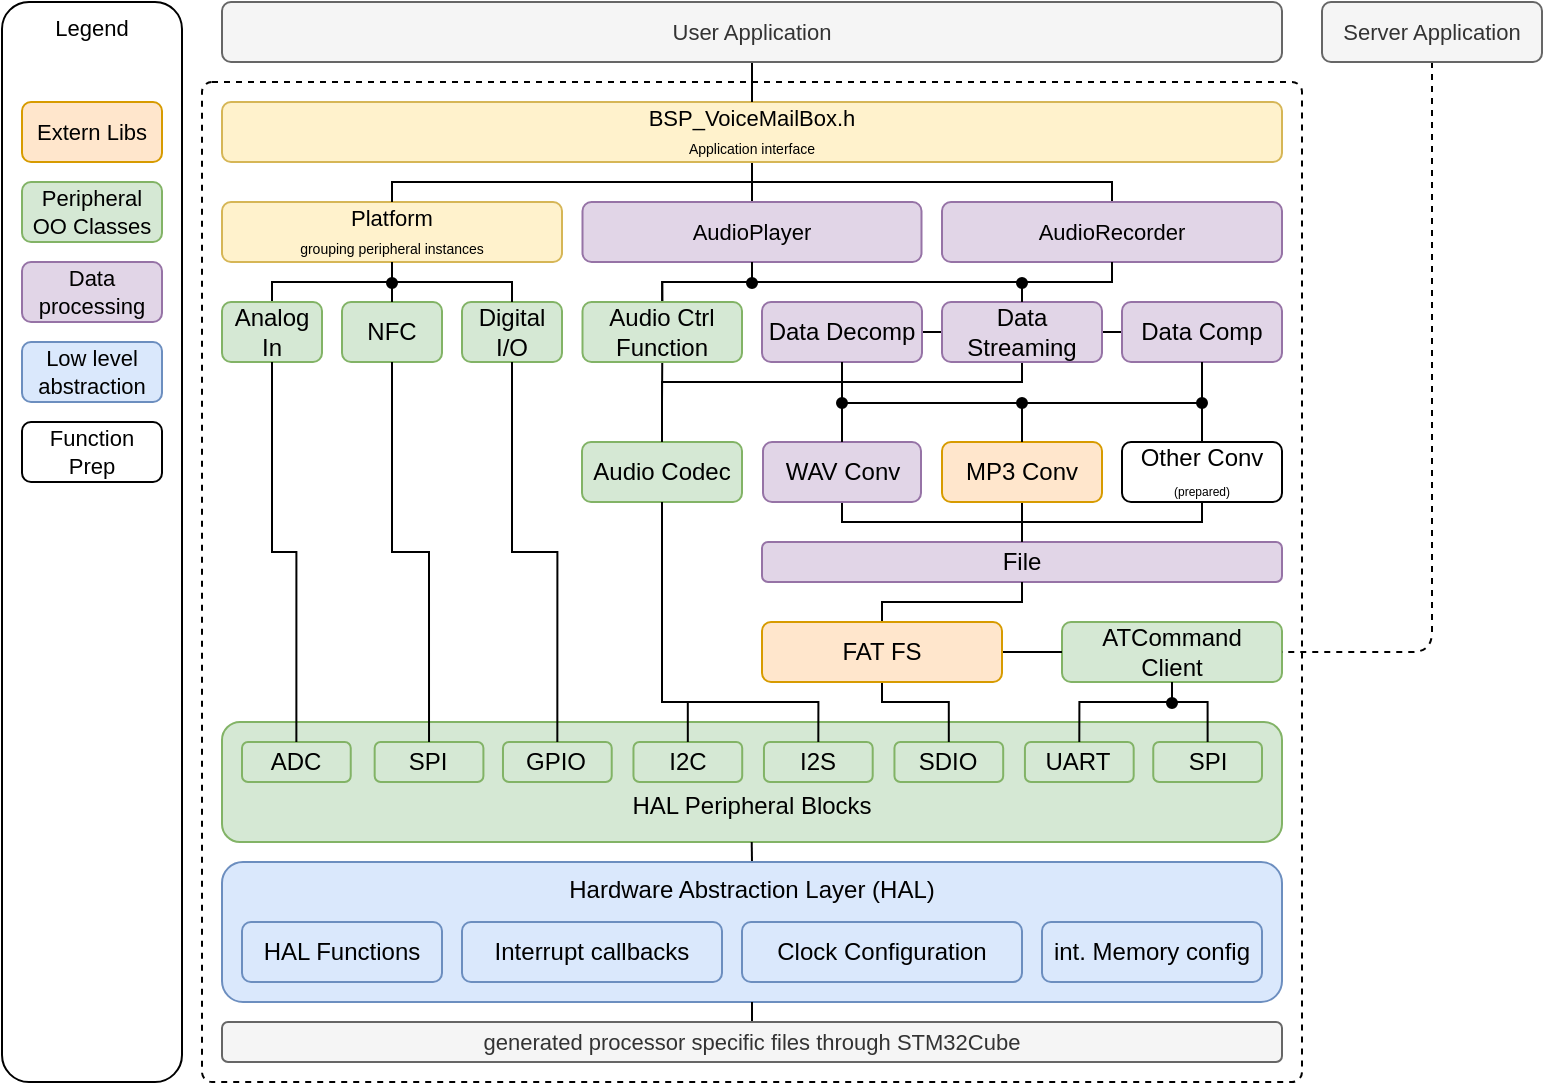 <mxfile version="27.0.5">
  <diagram name="Seite-1" id="WjEw90NLl4CJwM5A-Xkh">
    <mxGraphModel dx="782" dy="482" grid="1" gridSize="10" guides="1" tooltips="1" connect="1" arrows="1" fold="1" page="1" pageScale="1" pageWidth="827" pageHeight="1169" math="0" shadow="0">
      <root>
        <mxCell id="0" />
        <mxCell id="1" parent="0" />
        <mxCell id="KqbgtqUS3R-qkDuxuyXO-180" value="" style="rounded=1;whiteSpace=wrap;html=1;align=center;verticalAlign=middle;fontFamily=Helvetica;fontSize=11;labelBackgroundColor=none;arcSize=1;dashed=1;" vertex="1" parent="1">
          <mxGeometry x="110" y="50" width="550" height="500" as="geometry" />
        </mxCell>
        <mxCell id="KqbgtqUS3R-qkDuxuyXO-144" value="" style="group" vertex="1" connectable="0" parent="1">
          <mxGeometry x="120" y="370" width="530" height="60" as="geometry" />
        </mxCell>
        <mxCell id="KqbgtqUS3R-qkDuxuyXO-120" value="&#xa;&#xa;HAL Peripheral Blocks" style="group;rounded=1;fillColor=#d5e8d4;strokeColor=#82b366;" vertex="1" connectable="0" parent="KqbgtqUS3R-qkDuxuyXO-144">
          <mxGeometry width="530" height="60" as="geometry" />
        </mxCell>
        <mxCell id="KqbgtqUS3R-qkDuxuyXO-131" value="SPI" style="rounded=1;whiteSpace=wrap;html=1;fillColor=#d5e8d4;strokeColor=#82b366;" vertex="1" parent="KqbgtqUS3R-qkDuxuyXO-144">
          <mxGeometry x="76.333" y="10" width="54.371" height="20" as="geometry" />
        </mxCell>
        <mxCell id="KqbgtqUS3R-qkDuxuyXO-132" value="I2C" style="rounded=1;whiteSpace=wrap;html=1;fillColor=#d5e8d4;strokeColor=#82b366;" vertex="1" parent="KqbgtqUS3R-qkDuxuyXO-144">
          <mxGeometry x="205.736" y="10" width="54.371" height="20" as="geometry" />
        </mxCell>
        <mxCell id="KqbgtqUS3R-qkDuxuyXO-133" value="I2S" style="rounded=1;whiteSpace=wrap;html=1;fillColor=#d5e8d4;strokeColor=#82b366;" vertex="1" parent="KqbgtqUS3R-qkDuxuyXO-144">
          <mxGeometry x="270.981" y="10" width="54.371" height="20" as="geometry" />
        </mxCell>
        <mxCell id="KqbgtqUS3R-qkDuxuyXO-134" value="SDIO" style="rounded=1;whiteSpace=wrap;html=1;fillColor=#d5e8d4;strokeColor=#82b366;" vertex="1" parent="KqbgtqUS3R-qkDuxuyXO-144">
          <mxGeometry x="336.226" y="10" width="54.371" height="20" as="geometry" />
        </mxCell>
        <mxCell id="KqbgtqUS3R-qkDuxuyXO-135" value="UART" style="rounded=1;whiteSpace=wrap;html=1;fillColor=#d5e8d4;strokeColor=#82b366;" vertex="1" parent="KqbgtqUS3R-qkDuxuyXO-144">
          <mxGeometry x="401.471" y="10" width="54.371" height="20" as="geometry" />
        </mxCell>
        <mxCell id="KqbgtqUS3R-qkDuxuyXO-140" value="SPI" style="rounded=1;whiteSpace=wrap;html=1;fillColor=#d5e8d4;strokeColor=#82b366;" vertex="1" parent="KqbgtqUS3R-qkDuxuyXO-144">
          <mxGeometry x="465.629" y="10" width="54.371" height="20" as="geometry" />
        </mxCell>
        <mxCell id="KqbgtqUS3R-qkDuxuyXO-141" value="ADC" style="rounded=1;whiteSpace=wrap;html=1;fillColor=#d5e8d4;strokeColor=#82b366;" vertex="1" parent="KqbgtqUS3R-qkDuxuyXO-144">
          <mxGeometry x="10" y="10" width="54.371" height="20" as="geometry" />
        </mxCell>
        <mxCell id="KqbgtqUS3R-qkDuxuyXO-142" value="GPIO" style="rounded=1;whiteSpace=wrap;html=1;fillColor=#d5e8d4;strokeColor=#82b366;" vertex="1" parent="KqbgtqUS3R-qkDuxuyXO-144">
          <mxGeometry x="140.49" y="10" width="54.371" height="20" as="geometry" />
        </mxCell>
        <mxCell id="805-J8ZQqyjE01Ruiza4-4" value="" style="group;rounded=1;" parent="1" vertex="1" connectable="0">
          <mxGeometry x="120" y="430" width="550" height="80" as="geometry" />
        </mxCell>
        <mxCell id="KqbgtqUS3R-qkDuxuyXO-153" style="edgeStyle=orthogonalEdgeStyle;shape=connector;curved=0;rounded=1;orthogonalLoop=1;jettySize=auto;html=1;exitX=0.5;exitY=0;exitDx=0;exitDy=0;strokeColor=default;align=center;verticalAlign=middle;fontFamily=Helvetica;fontSize=11;fontColor=default;labelBackgroundColor=default;startFill=0;endArrow=none;flowAnimation=0;" edge="1" parent="805-J8ZQqyjE01Ruiza4-4" source="805-J8ZQqyjE01Ruiza4-1">
          <mxGeometry relative="1" as="geometry">
            <mxPoint x="264.857" as="targetPoint" />
          </mxGeometry>
        </mxCell>
        <mxCell id="805-J8ZQqyjE01Ruiza4-1" value="Hardware Abstraction Layer (HAL)" style="rounded=1;whiteSpace=wrap;html=1;fillColor=#dae8fc;strokeColor=#6c8ebf;verticalAlign=top;" parent="805-J8ZQqyjE01Ruiza4-4" vertex="1">
          <mxGeometry y="10" width="530" height="70" as="geometry" />
        </mxCell>
        <mxCell id="805-J8ZQqyjE01Ruiza4-2" value="HAL Functions" style="rounded=1;whiteSpace=wrap;html=1;fillColor=#dae8fc;strokeColor=#6c8ebf;" parent="805-J8ZQqyjE01Ruiza4-4" vertex="1">
          <mxGeometry x="10" y="40" width="100" height="30" as="geometry" />
        </mxCell>
        <mxCell id="805-J8ZQqyjE01Ruiza4-3" value="Interrupt callbacks" style="rounded=1;whiteSpace=wrap;html=1;fillColor=#dae8fc;strokeColor=#6c8ebf;" parent="805-J8ZQqyjE01Ruiza4-4" vertex="1">
          <mxGeometry x="120" y="40" width="130" height="30" as="geometry" />
        </mxCell>
        <mxCell id="KqbgtqUS3R-qkDuxuyXO-118" value="Clock Configuration" style="rounded=1;whiteSpace=wrap;html=1;fillColor=#dae8fc;strokeColor=#6c8ebf;" vertex="1" parent="805-J8ZQqyjE01Ruiza4-4">
          <mxGeometry x="260" y="40" width="140" height="30" as="geometry" />
        </mxCell>
        <mxCell id="KqbgtqUS3R-qkDuxuyXO-119" value="int. Memory config" style="rounded=1;whiteSpace=wrap;html=1;fillColor=#dae8fc;strokeColor=#6c8ebf;" vertex="1" parent="805-J8ZQqyjE01Ruiza4-4">
          <mxGeometry x="410" y="40" width="110" height="30" as="geometry" />
        </mxCell>
        <mxCell id="805-J8ZQqyjE01Ruiza4-11" value="File" style="rounded=1;whiteSpace=wrap;html=1;fillColor=#e1d5e7;strokeColor=#9673a6;" parent="1" vertex="1">
          <mxGeometry x="390" y="280" width="260" height="20" as="geometry" />
        </mxCell>
        <mxCell id="805-J8ZQqyjE01Ruiza4-45" value="&lt;div&gt;Platform&lt;/div&gt;&lt;div&gt;&lt;font style=&quot;font-size: 7px;&quot;&gt;grouping peripheral instances&lt;/font&gt;&lt;/div&gt;" style="rounded=1;whiteSpace=wrap;html=1;strokeColor=#d6b656;align=center;verticalAlign=middle;fontFamily=Helvetica;fontSize=11;labelBackgroundColor=none;fillColor=#fff2cc;" parent="1" vertex="1">
          <mxGeometry x="120" y="110" width="170" height="30" as="geometry" />
        </mxCell>
        <mxCell id="KqbgtqUS3R-qkDuxuyXO-66" style="edgeStyle=orthogonalEdgeStyle;shape=connector;curved=0;rounded=0;orthogonalLoop=1;jettySize=auto;html=1;exitX=0.5;exitY=1;exitDx=0;exitDy=0;entryX=0.5;entryY=0;entryDx=0;entryDy=0;strokeColor=default;align=center;verticalAlign=middle;fontFamily=Helvetica;fontSize=11;fontColor=default;labelBackgroundColor=default;startFill=0;endArrow=none;flowAnimation=0;" edge="1" parent="1" source="805-J8ZQqyjE01Ruiza4-50" target="805-J8ZQqyjE01Ruiza4-45">
          <mxGeometry relative="1" as="geometry">
            <Array as="points">
              <mxPoint x="385" y="100" />
              <mxPoint x="205" y="100" />
            </Array>
          </mxGeometry>
        </mxCell>
        <mxCell id="KqbgtqUS3R-qkDuxuyXO-67" style="edgeStyle=orthogonalEdgeStyle;shape=connector;curved=0;rounded=0;orthogonalLoop=1;jettySize=auto;html=1;exitX=0.5;exitY=1;exitDx=0;exitDy=0;entryX=0.5;entryY=0;entryDx=0;entryDy=0;strokeColor=default;align=center;verticalAlign=middle;fontFamily=Helvetica;fontSize=11;fontColor=default;labelBackgroundColor=default;startFill=0;endArrow=none;flowAnimation=0;" edge="1" parent="1" source="805-J8ZQqyjE01Ruiza4-50" target="805-J8ZQqyjE01Ruiza4-60">
          <mxGeometry relative="1" as="geometry" />
        </mxCell>
        <mxCell id="KqbgtqUS3R-qkDuxuyXO-69" style="edgeStyle=orthogonalEdgeStyle;shape=connector;curved=0;rounded=0;orthogonalLoop=1;jettySize=auto;html=1;exitX=0.5;exitY=1;exitDx=0;exitDy=0;entryX=0.5;entryY=0;entryDx=0;entryDy=0;strokeColor=default;align=center;verticalAlign=middle;fontFamily=Helvetica;fontSize=11;fontColor=default;labelBackgroundColor=default;startFill=0;endArrow=none;flowAnimation=0;" edge="1" parent="1" source="805-J8ZQqyjE01Ruiza4-50" target="805-J8ZQqyjE01Ruiza4-55">
          <mxGeometry relative="1" as="geometry">
            <Array as="points">
              <mxPoint x="385" y="100" />
              <mxPoint x="565" y="100" />
            </Array>
          </mxGeometry>
        </mxCell>
        <mxCell id="805-J8ZQqyjE01Ruiza4-50" value="&lt;div&gt;BSP_VoiceMailBox.h&lt;/div&gt;&lt;div&gt;&lt;font style=&quot;font-size: 7px;&quot;&gt;Application interface&lt;/font&gt;&lt;/div&gt;" style="rounded=1;whiteSpace=wrap;html=1;strokeColor=#d6b656;align=center;verticalAlign=middle;fontFamily=Helvetica;fontSize=11;labelBackgroundColor=none;fillColor=#fff2cc;" parent="1" vertex="1">
          <mxGeometry x="120" y="60" width="530" height="30" as="geometry" />
        </mxCell>
        <mxCell id="KqbgtqUS3R-qkDuxuyXO-7" style="edgeStyle=orthogonalEdgeStyle;shape=connector;curved=0;rounded=1;orthogonalLoop=1;jettySize=auto;html=1;exitX=0.5;exitY=0;exitDx=0;exitDy=0;entryX=0.5;entryY=1;entryDx=0;entryDy=0;strokeColor=default;align=center;verticalAlign=middle;fontFamily=Helvetica;fontSize=11;fontColor=default;labelBackgroundColor=default;startFill=0;endArrow=none;" edge="1" parent="1" source="805-J8ZQqyjE01Ruiza4-41" target="805-J8ZQqyjE01Ruiza4-1">
          <mxGeometry relative="1" as="geometry" />
        </mxCell>
        <mxCell id="805-J8ZQqyjE01Ruiza4-41" value="generated processor specific files through STM32Cube" style="rounded=1;whiteSpace=wrap;html=1;fontFamily=Helvetica;fontSize=11;labelBackgroundColor=none;fillColor=#f5f5f5;strokeColor=#666666;fontColor=#333333;" parent="1" vertex="1">
          <mxGeometry x="120" y="520" width="530" height="20" as="geometry" />
        </mxCell>
        <mxCell id="KqbgtqUS3R-qkDuxuyXO-65" style="edgeStyle=orthogonalEdgeStyle;shape=connector;curved=0;rounded=1;orthogonalLoop=1;jettySize=auto;html=1;exitX=0.5;exitY=1;exitDx=0;exitDy=0;entryX=0.5;entryY=0;entryDx=0;entryDy=0;strokeColor=default;align=center;verticalAlign=middle;fontFamily=Helvetica;fontSize=11;fontColor=default;labelBackgroundColor=default;startFill=0;endArrow=none;flowAnimation=0;" edge="1" parent="1" source="805-J8ZQqyjE01Ruiza4-52" target="805-J8ZQqyjE01Ruiza4-50">
          <mxGeometry relative="1" as="geometry" />
        </mxCell>
        <mxCell id="805-J8ZQqyjE01Ruiza4-52" value="User Application" style="rounded=1;whiteSpace=wrap;html=1;strokeColor=#666666;align=center;verticalAlign=middle;fontFamily=Helvetica;fontSize=11;labelBackgroundColor=none;fillColor=#f5f5f5;fontColor=#333333;" parent="1" vertex="1">
          <mxGeometry x="120" y="10" width="530" height="30" as="geometry" />
        </mxCell>
        <mxCell id="KqbgtqUS3R-qkDuxuyXO-107" style="edgeStyle=orthogonalEdgeStyle;shape=connector;curved=0;rounded=0;orthogonalLoop=1;jettySize=auto;html=1;exitX=0.5;exitY=0;exitDx=0;exitDy=0;strokeColor=default;align=center;verticalAlign=middle;fontFamily=Helvetica;fontSize=11;fontColor=default;labelBackgroundColor=default;startFill=0;endArrow=none;flowAnimation=0;" edge="1" parent="1" source="KqbgtqUS3R-qkDuxuyXO-1">
          <mxGeometry relative="1" as="geometry">
            <mxPoint x="205" y="140" as="targetPoint" />
          </mxGeometry>
        </mxCell>
        <mxCell id="KqbgtqUS3R-qkDuxuyXO-1" value="NFC" style="rounded=1;whiteSpace=wrap;html=1;fillColor=#d5e8d4;strokeColor=#82b366;" vertex="1" parent="1">
          <mxGeometry x="180" y="160" width="50" height="30" as="geometry" />
        </mxCell>
        <mxCell id="KqbgtqUS3R-qkDuxuyXO-96" style="edgeStyle=orthogonalEdgeStyle;shape=connector;curved=0;rounded=0;orthogonalLoop=1;jettySize=auto;html=1;exitX=0.5;exitY=0;exitDx=0;exitDy=0;entryX=0.5;entryY=1;entryDx=0;entryDy=0;strokeColor=default;align=center;verticalAlign=middle;fontFamily=Helvetica;fontSize=11;fontColor=default;labelBackgroundColor=default;startFill=0;endArrow=none;flowAnimation=0;" edge="1" parent="1" source="805-J8ZQqyjE01Ruiza4-12" target="KqbgtqUS3R-qkDuxuyXO-71">
          <mxGeometry relative="1" as="geometry" />
        </mxCell>
        <mxCell id="805-J8ZQqyjE01Ruiza4-12" value="Audio Codec" style="rounded=1;whiteSpace=wrap;html=1;fillColor=#d5e8d4;strokeColor=#82b366;" parent="1" vertex="1">
          <mxGeometry x="300" y="230" width="80" height="30" as="geometry" />
        </mxCell>
        <mxCell id="805-J8ZQqyjE01Ruiza4-14" value="&lt;div&gt;ATCommand&lt;/div&gt;&lt;div&gt;Client&lt;/div&gt;" style="rounded=1;whiteSpace=wrap;html=1;fillColor=#d5e8d4;strokeColor=#82b366;" parent="1" vertex="1">
          <mxGeometry x="540" y="320" width="110" height="30" as="geometry" />
        </mxCell>
        <mxCell id="KqbgtqUS3R-qkDuxuyXO-76" style="edgeStyle=orthogonalEdgeStyle;shape=connector;curved=0;rounded=0;orthogonalLoop=1;jettySize=auto;html=1;exitX=0.5;exitY=1;exitDx=0;exitDy=0;entryX=0.5;entryY=0;entryDx=0;entryDy=0;strokeColor=default;align=center;verticalAlign=middle;fontFamily=Helvetica;fontSize=11;fontColor=default;labelBackgroundColor=default;startFill=0;endArrow=none;flowAnimation=0;" edge="1" parent="1" source="805-J8ZQqyjE01Ruiza4-60" target="KqbgtqUS3R-qkDuxuyXO-71">
          <mxGeometry relative="1" as="geometry">
            <Array as="points">
              <mxPoint x="385" y="150" />
              <mxPoint x="340" y="150" />
            </Array>
          </mxGeometry>
        </mxCell>
        <mxCell id="KqbgtqUS3R-qkDuxuyXO-82" style="edgeStyle=orthogonalEdgeStyle;shape=connector;curved=0;rounded=0;orthogonalLoop=1;jettySize=auto;html=1;exitX=0.5;exitY=1;exitDx=0;exitDy=0;entryX=0.5;entryY=0;entryDx=0;entryDy=0;strokeColor=default;align=center;verticalAlign=middle;fontFamily=Helvetica;fontSize=11;fontColor=default;labelBackgroundColor=default;startFill=0;endArrow=none;flowAnimation=0;" edge="1" parent="1" source="KqbgtqUS3R-qkDuxuyXO-158" target="KqbgtqUS3R-qkDuxuyXO-72">
          <mxGeometry relative="1" as="geometry">
            <Array as="points">
              <mxPoint x="385" y="150" />
              <mxPoint x="520" y="150" />
            </Array>
          </mxGeometry>
        </mxCell>
        <mxCell id="805-J8ZQqyjE01Ruiza4-60" value="AudioPlayer" style="rounded=1;whiteSpace=wrap;html=1;strokeColor=#9673a6;align=center;verticalAlign=middle;fontFamily=Helvetica;fontSize=11;labelBackgroundColor=none;fillColor=#e1d5e7;" parent="1" vertex="1">
          <mxGeometry x="300.25" y="110" width="169.5" height="30" as="geometry" />
        </mxCell>
        <mxCell id="KqbgtqUS3R-qkDuxuyXO-80" style="edgeStyle=orthogonalEdgeStyle;shape=connector;curved=0;rounded=0;orthogonalLoop=1;jettySize=auto;html=1;exitX=0.5;exitY=1;exitDx=0;exitDy=0;entryX=0.5;entryY=0;entryDx=0;entryDy=0;strokeColor=default;align=center;verticalAlign=middle;fontFamily=Helvetica;fontSize=11;fontColor=default;labelBackgroundColor=default;startFill=0;endArrow=none;flowAnimation=0;" edge="1" parent="1" source="805-J8ZQqyjE01Ruiza4-55" target="KqbgtqUS3R-qkDuxuyXO-71">
          <mxGeometry relative="1" as="geometry">
            <Array as="points">
              <mxPoint x="565" y="150" />
              <mxPoint x="340" y="150" />
            </Array>
          </mxGeometry>
        </mxCell>
        <mxCell id="805-J8ZQqyjE01Ruiza4-55" value="AudioRecorder" style="rounded=1;whiteSpace=wrap;html=1;strokeColor=#9673a6;align=center;verticalAlign=middle;fontFamily=Helvetica;fontSize=11;labelBackgroundColor=none;fillColor=#e1d5e7;" parent="1" vertex="1">
          <mxGeometry x="480" y="110" width="170" height="30" as="geometry" />
        </mxCell>
        <mxCell id="KqbgtqUS3R-qkDuxuyXO-154" style="edgeStyle=orthogonalEdgeStyle;shape=connector;curved=0;rounded=0;orthogonalLoop=1;jettySize=auto;html=1;exitX=0.5;exitY=1;exitDx=0;exitDy=0;strokeColor=default;align=center;verticalAlign=middle;fontFamily=Helvetica;fontSize=11;fontColor=default;labelBackgroundColor=default;startFill=0;endArrow=none;flowAnimation=0;" edge="1" parent="1" source="805-J8ZQqyjE01Ruiza4-21">
          <mxGeometry relative="1" as="geometry">
            <mxPoint x="520" y="280" as="targetPoint" />
            <Array as="points">
              <mxPoint x="430" y="270" />
              <mxPoint x="520" y="270" />
            </Array>
          </mxGeometry>
        </mxCell>
        <mxCell id="805-J8ZQqyjE01Ruiza4-21" value="WAV Conv" style="rounded=1;whiteSpace=wrap;html=1;fillColor=#e1d5e7;strokeColor=#9673a6;" parent="1" vertex="1">
          <mxGeometry x="390.5" y="230" width="79" height="30" as="geometry" />
        </mxCell>
        <mxCell id="KqbgtqUS3R-qkDuxuyXO-71" value="Audio Ctrl Function" style="rounded=1;whiteSpace=wrap;html=1;fillColor=#d5e8d4;strokeColor=#82b366;" vertex="1" parent="1">
          <mxGeometry x="300.25" y="160" width="79.75" height="30" as="geometry" />
        </mxCell>
        <mxCell id="KqbgtqUS3R-qkDuxuyXO-81" style="edgeStyle=orthogonalEdgeStyle;shape=connector;curved=0;rounded=0;orthogonalLoop=1;jettySize=auto;html=1;exitX=0.5;exitY=0;exitDx=0;exitDy=0;entryX=0.5;entryY=1;entryDx=0;entryDy=0;strokeColor=default;align=center;verticalAlign=middle;fontFamily=Helvetica;fontSize=11;fontColor=default;labelBackgroundColor=default;startFill=0;endArrow=none;flowAnimation=0;" edge="1" parent="1" source="KqbgtqUS3R-qkDuxuyXO-160" target="805-J8ZQqyjE01Ruiza4-55">
          <mxGeometry relative="1" as="geometry">
            <Array as="points">
              <mxPoint x="520" y="150" />
              <mxPoint x="565" y="150" />
            </Array>
          </mxGeometry>
        </mxCell>
        <mxCell id="KqbgtqUS3R-qkDuxuyXO-83" style="edgeStyle=orthogonalEdgeStyle;shape=connector;curved=0;rounded=0;orthogonalLoop=1;jettySize=auto;html=1;exitX=0;exitY=0.5;exitDx=0;exitDy=0;entryX=1;entryY=0.5;entryDx=0;entryDy=0;strokeColor=default;align=center;verticalAlign=middle;fontFamily=Helvetica;fontSize=11;fontColor=default;labelBackgroundColor=default;startFill=0;endArrow=none;flowAnimation=0;" edge="1" parent="1" source="KqbgtqUS3R-qkDuxuyXO-72" target="KqbgtqUS3R-qkDuxuyXO-73">
          <mxGeometry relative="1" as="geometry" />
        </mxCell>
        <mxCell id="KqbgtqUS3R-qkDuxuyXO-84" style="edgeStyle=orthogonalEdgeStyle;shape=connector;curved=0;rounded=0;orthogonalLoop=1;jettySize=auto;html=1;exitX=1;exitY=0.5;exitDx=0;exitDy=0;entryX=0;entryY=0.5;entryDx=0;entryDy=0;strokeColor=default;align=center;verticalAlign=middle;fontFamily=Helvetica;fontSize=11;fontColor=default;labelBackgroundColor=default;startFill=0;endArrow=none;flowAnimation=0;" edge="1" parent="1" source="KqbgtqUS3R-qkDuxuyXO-72" target="KqbgtqUS3R-qkDuxuyXO-79">
          <mxGeometry relative="1" as="geometry" />
        </mxCell>
        <mxCell id="KqbgtqUS3R-qkDuxuyXO-97" style="edgeStyle=orthogonalEdgeStyle;shape=connector;curved=0;rounded=0;orthogonalLoop=1;jettySize=auto;html=1;exitX=0.5;exitY=1;exitDx=0;exitDy=0;entryX=0.5;entryY=0;entryDx=0;entryDy=0;strokeColor=default;align=center;verticalAlign=middle;fontFamily=Helvetica;fontSize=11;fontColor=default;labelBackgroundColor=default;startFill=0;endArrow=none;flowAnimation=0;" edge="1" parent="1" source="KqbgtqUS3R-qkDuxuyXO-72" target="805-J8ZQqyjE01Ruiza4-12">
          <mxGeometry relative="1" as="geometry">
            <Array as="points">
              <mxPoint x="520" y="200" />
              <mxPoint x="340" y="200" />
            </Array>
          </mxGeometry>
        </mxCell>
        <mxCell id="KqbgtqUS3R-qkDuxuyXO-72" value="Data Streaming" style="rounded=1;whiteSpace=wrap;html=1;fillColor=#e1d5e7;strokeColor=#9673a6;" vertex="1" parent="1">
          <mxGeometry x="480" y="160" width="80" height="30" as="geometry" />
        </mxCell>
        <mxCell id="KqbgtqUS3R-qkDuxuyXO-73" value="Data Decomp" style="rounded=1;whiteSpace=wrap;html=1;fillColor=#e1d5e7;strokeColor=#9673a6;" vertex="1" parent="1">
          <mxGeometry x="390" y="160" width="80" height="30" as="geometry" />
        </mxCell>
        <mxCell id="KqbgtqUS3R-qkDuxuyXO-79" value="Data Comp" style="rounded=1;whiteSpace=wrap;html=1;fillColor=#e1d5e7;strokeColor=#9673a6;" vertex="1" parent="1">
          <mxGeometry x="570" y="160" width="80" height="30" as="geometry" />
        </mxCell>
        <mxCell id="KqbgtqUS3R-qkDuxuyXO-110" style="edgeStyle=orthogonalEdgeStyle;shape=connector;curved=0;rounded=0;orthogonalLoop=1;jettySize=auto;html=1;exitX=0.5;exitY=1;exitDx=0;exitDy=0;strokeColor=default;align=center;verticalAlign=middle;fontFamily=Helvetica;fontSize=11;fontColor=default;labelBackgroundColor=default;startFill=0;endArrow=none;flowAnimation=0;" edge="1" parent="1" source="KqbgtqUS3R-qkDuxuyXO-86">
          <mxGeometry relative="1" as="geometry">
            <mxPoint x="520" y="280" as="targetPoint" />
          </mxGeometry>
        </mxCell>
        <mxCell id="KqbgtqUS3R-qkDuxuyXO-86" value="MP3 Conv" style="rounded=1;whiteSpace=wrap;html=1;fillColor=#ffe6cc;strokeColor=#d79b00;" vertex="1" parent="1">
          <mxGeometry x="480" y="230" width="80" height="30" as="geometry" />
        </mxCell>
        <mxCell id="KqbgtqUS3R-qkDuxuyXO-108" style="edgeStyle=orthogonalEdgeStyle;shape=connector;curved=0;rounded=0;orthogonalLoop=1;jettySize=auto;html=1;exitX=0.5;exitY=1;exitDx=0;exitDy=0;entryX=0.5;entryY=0;entryDx=0;entryDy=0;strokeColor=default;align=center;verticalAlign=middle;fontFamily=Helvetica;fontSize=11;fontColor=default;labelBackgroundColor=default;startFill=0;endArrow=none;flowAnimation=0;" edge="1" parent="1" source="KqbgtqUS3R-qkDuxuyXO-87" target="805-J8ZQqyjE01Ruiza4-11">
          <mxGeometry relative="1" as="geometry">
            <Array as="points">
              <mxPoint x="610" y="270" />
              <mxPoint x="520" y="270" />
            </Array>
          </mxGeometry>
        </mxCell>
        <mxCell id="KqbgtqUS3R-qkDuxuyXO-87" value="Other Conv&lt;br&gt;&lt;font style=&quot;font-size: 6px;&quot;&gt;(prepared)&lt;/font&gt;" style="rounded=1;whiteSpace=wrap;html=1;" vertex="1" parent="1">
          <mxGeometry x="570" y="230" width="80" height="30" as="geometry" />
        </mxCell>
        <mxCell id="KqbgtqUS3R-qkDuxuyXO-105" style="edgeStyle=orthogonalEdgeStyle;shape=connector;curved=0;rounded=0;orthogonalLoop=1;jettySize=auto;html=1;exitX=0.5;exitY=0;exitDx=0;exitDy=0;entryX=0.5;entryY=1;entryDx=0;entryDy=0;strokeColor=default;align=center;verticalAlign=middle;fontFamily=Helvetica;fontSize=11;fontColor=default;labelBackgroundColor=default;startFill=0;endArrow=none;flowAnimation=0;" edge="1" parent="1" source="KqbgtqUS3R-qkDuxuyXO-103" target="805-J8ZQqyjE01Ruiza4-45">
          <mxGeometry relative="1" as="geometry">
            <Array as="points">
              <mxPoint x="145" y="150" />
              <mxPoint x="205" y="150" />
            </Array>
          </mxGeometry>
        </mxCell>
        <mxCell id="KqbgtqUS3R-qkDuxuyXO-103" value="Analog In" style="rounded=1;whiteSpace=wrap;html=1;fillColor=#d5e8d4;strokeColor=#82b366;" vertex="1" parent="1">
          <mxGeometry x="120" y="160" width="50" height="30" as="geometry" />
        </mxCell>
        <mxCell id="KqbgtqUS3R-qkDuxuyXO-106" style="edgeStyle=orthogonalEdgeStyle;shape=connector;curved=0;rounded=0;orthogonalLoop=1;jettySize=auto;html=1;exitX=0.5;exitY=0;exitDx=0;exitDy=0;entryX=0.5;entryY=1;entryDx=0;entryDy=0;strokeColor=default;align=center;verticalAlign=middle;fontFamily=Helvetica;fontSize=11;fontColor=default;labelBackgroundColor=default;startFill=0;endArrow=none;flowAnimation=0;" edge="1" parent="1" source="KqbgtqUS3R-qkDuxuyXO-155" target="805-J8ZQqyjE01Ruiza4-45">
          <mxGeometry relative="1" as="geometry">
            <Array as="points" />
          </mxGeometry>
        </mxCell>
        <mxCell id="KqbgtqUS3R-qkDuxuyXO-104" value="Digital I/&lt;span style=&quot;background-color: transparent; color: light-dark(rgb(0, 0, 0), rgb(255, 255, 255));&quot;&gt;O&lt;/span&gt;" style="rounded=1;whiteSpace=wrap;html=1;fillColor=#d5e8d4;strokeColor=#82b366;" vertex="1" parent="1">
          <mxGeometry x="240" y="160" width="50" height="30" as="geometry" />
        </mxCell>
        <mxCell id="KqbgtqUS3R-qkDuxuyXO-113" style="edgeStyle=orthogonalEdgeStyle;shape=connector;curved=0;rounded=0;orthogonalLoop=1;jettySize=auto;html=1;exitX=0.5;exitY=0;exitDx=0;exitDy=0;entryX=0.5;entryY=1;entryDx=0;entryDy=0;strokeColor=default;align=center;verticalAlign=middle;fontFamily=Helvetica;fontSize=11;fontColor=default;labelBackgroundColor=default;startFill=0;endArrow=none;flowAnimation=0;" edge="1" parent="1" source="KqbgtqUS3R-qkDuxuyXO-112" target="805-J8ZQqyjE01Ruiza4-11">
          <mxGeometry relative="1" as="geometry">
            <Array as="points">
              <mxPoint x="450" y="310" />
              <mxPoint x="520" y="310" />
            </Array>
          </mxGeometry>
        </mxCell>
        <mxCell id="KqbgtqUS3R-qkDuxuyXO-116" style="edgeStyle=orthogonalEdgeStyle;shape=connector;curved=0;rounded=0;orthogonalLoop=1;jettySize=auto;html=1;exitX=1;exitY=0.5;exitDx=0;exitDy=0;entryX=0;entryY=0.5;entryDx=0;entryDy=0;strokeColor=default;align=center;verticalAlign=middle;fontFamily=Helvetica;fontSize=11;fontColor=default;labelBackgroundColor=default;startFill=0;endArrow=none;flowAnimation=0;" edge="1" parent="1" source="KqbgtqUS3R-qkDuxuyXO-112" target="805-J8ZQqyjE01Ruiza4-14">
          <mxGeometry relative="1" as="geometry" />
        </mxCell>
        <mxCell id="KqbgtqUS3R-qkDuxuyXO-150" style="edgeStyle=orthogonalEdgeStyle;shape=connector;curved=0;rounded=0;orthogonalLoop=1;jettySize=auto;html=1;exitX=0.5;exitY=1;exitDx=0;exitDy=0;entryX=0.5;entryY=0;entryDx=0;entryDy=0;strokeColor=default;align=center;verticalAlign=middle;fontFamily=Helvetica;fontSize=11;fontColor=default;labelBackgroundColor=default;startFill=0;endArrow=none;flowAnimation=0;" edge="1" parent="1" source="KqbgtqUS3R-qkDuxuyXO-112" target="KqbgtqUS3R-qkDuxuyXO-134">
          <mxGeometry relative="1" as="geometry">
            <Array as="points">
              <mxPoint x="450" y="360" />
              <mxPoint x="483" y="360" />
            </Array>
          </mxGeometry>
        </mxCell>
        <mxCell id="KqbgtqUS3R-qkDuxuyXO-112" value="FAT FS" style="rounded=1;whiteSpace=wrap;html=1;fillColor=#ffe6cc;strokeColor=#d79b00;" vertex="1" parent="1">
          <mxGeometry x="390" y="320" width="120" height="30" as="geometry" />
        </mxCell>
        <mxCell id="KqbgtqUS3R-qkDuxuyXO-115" style="edgeStyle=orthogonalEdgeStyle;shape=connector;curved=0;rounded=1;orthogonalLoop=1;jettySize=auto;html=1;exitX=0.5;exitY=1;exitDx=0;exitDy=0;entryX=1;entryY=0.5;entryDx=0;entryDy=0;strokeColor=default;align=center;verticalAlign=middle;fontFamily=Helvetica;fontSize=11;fontColor=default;labelBackgroundColor=default;startFill=0;endArrow=none;flowAnimation=0;dashed=1;" edge="1" parent="1" source="KqbgtqUS3R-qkDuxuyXO-114" target="805-J8ZQqyjE01Ruiza4-14">
          <mxGeometry relative="1" as="geometry" />
        </mxCell>
        <mxCell id="KqbgtqUS3R-qkDuxuyXO-114" value="Server Application" style="rounded=1;whiteSpace=wrap;html=1;strokeColor=#666666;align=center;verticalAlign=middle;fontFamily=Helvetica;fontSize=11;labelBackgroundColor=none;fillColor=#f5f5f5;fontColor=#333333;" vertex="1" parent="1">
          <mxGeometry x="670" y="10" width="110" height="30" as="geometry" />
        </mxCell>
        <mxCell id="KqbgtqUS3R-qkDuxuyXO-145" style="edgeStyle=orthogonalEdgeStyle;shape=connector;curved=0;rounded=0;orthogonalLoop=1;jettySize=auto;html=1;exitX=0.5;exitY=0;exitDx=0;exitDy=0;entryX=0.5;entryY=1;entryDx=0;entryDy=0;strokeColor=default;align=center;verticalAlign=middle;fontFamily=Helvetica;fontSize=11;fontColor=default;labelBackgroundColor=default;startFill=0;endArrow=none;flowAnimation=0;" edge="1" parent="1" source="KqbgtqUS3R-qkDuxuyXO-141" target="KqbgtqUS3R-qkDuxuyXO-103">
          <mxGeometry relative="1" as="geometry" />
        </mxCell>
        <mxCell id="KqbgtqUS3R-qkDuxuyXO-146" style="edgeStyle=orthogonalEdgeStyle;shape=connector;curved=0;rounded=0;orthogonalLoop=1;jettySize=auto;html=1;exitX=0.5;exitY=0;exitDx=0;exitDy=0;entryX=0.5;entryY=1;entryDx=0;entryDy=0;strokeColor=default;align=center;verticalAlign=middle;fontFamily=Helvetica;fontSize=11;fontColor=default;labelBackgroundColor=default;startFill=0;endArrow=none;flowAnimation=0;" edge="1" parent="1" source="KqbgtqUS3R-qkDuxuyXO-131" target="KqbgtqUS3R-qkDuxuyXO-1">
          <mxGeometry relative="1" as="geometry" />
        </mxCell>
        <mxCell id="KqbgtqUS3R-qkDuxuyXO-147" style="edgeStyle=orthogonalEdgeStyle;shape=connector;curved=0;rounded=0;orthogonalLoop=1;jettySize=auto;html=1;exitX=0.5;exitY=0;exitDx=0;exitDy=0;entryX=0.5;entryY=1;entryDx=0;entryDy=0;strokeColor=default;align=center;verticalAlign=middle;fontFamily=Helvetica;fontSize=11;fontColor=default;labelBackgroundColor=default;startFill=0;endArrow=none;flowAnimation=0;" edge="1" parent="1" source="KqbgtqUS3R-qkDuxuyXO-142" target="KqbgtqUS3R-qkDuxuyXO-104">
          <mxGeometry relative="1" as="geometry" />
        </mxCell>
        <mxCell id="KqbgtqUS3R-qkDuxuyXO-148" style="edgeStyle=orthogonalEdgeStyle;shape=connector;curved=0;rounded=0;orthogonalLoop=1;jettySize=auto;html=1;exitX=0.5;exitY=0;exitDx=0;exitDy=0;entryX=0.5;entryY=1;entryDx=0;entryDy=0;strokeColor=default;align=center;verticalAlign=middle;fontFamily=Helvetica;fontSize=11;fontColor=default;labelBackgroundColor=default;startFill=0;endArrow=none;flowAnimation=0;" edge="1" parent="1" source="KqbgtqUS3R-qkDuxuyXO-132" target="805-J8ZQqyjE01Ruiza4-12">
          <mxGeometry relative="1" as="geometry">
            <Array as="points">
              <mxPoint x="353" y="360" />
              <mxPoint x="340" y="360" />
            </Array>
          </mxGeometry>
        </mxCell>
        <mxCell id="KqbgtqUS3R-qkDuxuyXO-149" style="edgeStyle=orthogonalEdgeStyle;shape=connector;curved=0;rounded=0;orthogonalLoop=1;jettySize=auto;html=1;exitX=0.5;exitY=0;exitDx=0;exitDy=0;entryX=0.5;entryY=1;entryDx=0;entryDy=0;strokeColor=default;align=center;verticalAlign=middle;fontFamily=Helvetica;fontSize=11;fontColor=default;labelBackgroundColor=default;startFill=0;endArrow=none;flowAnimation=0;" edge="1" parent="1" source="KqbgtqUS3R-qkDuxuyXO-133" target="805-J8ZQqyjE01Ruiza4-12">
          <mxGeometry relative="1" as="geometry">
            <Array as="points">
              <mxPoint x="418" y="360" />
              <mxPoint x="340" y="360" />
            </Array>
          </mxGeometry>
        </mxCell>
        <mxCell id="KqbgtqUS3R-qkDuxuyXO-151" style="edgeStyle=orthogonalEdgeStyle;shape=connector;curved=0;rounded=0;orthogonalLoop=1;jettySize=auto;html=1;exitX=0.5;exitY=0;exitDx=0;exitDy=0;entryX=0.5;entryY=1;entryDx=0;entryDy=0;strokeColor=default;align=center;verticalAlign=middle;fontFamily=Helvetica;fontSize=11;fontColor=default;labelBackgroundColor=default;startFill=0;endArrow=none;flowAnimation=0;" edge="1" parent="1" source="KqbgtqUS3R-qkDuxuyXO-135" target="805-J8ZQqyjE01Ruiza4-14">
          <mxGeometry relative="1" as="geometry" />
        </mxCell>
        <mxCell id="KqbgtqUS3R-qkDuxuyXO-156" value="" style="edgeStyle=orthogonalEdgeStyle;shape=connector;curved=0;rounded=0;orthogonalLoop=1;jettySize=auto;html=1;exitX=0.5;exitY=0;exitDx=0;exitDy=0;strokeColor=default;align=center;verticalAlign=middle;fontFamily=Helvetica;fontSize=11;fontColor=default;labelBackgroundColor=default;startFill=0;endArrow=none;flowAnimation=0;" edge="1" parent="1" source="KqbgtqUS3R-qkDuxuyXO-104">
          <mxGeometry relative="1" as="geometry">
            <mxPoint x="265" y="160" as="sourcePoint" />
            <mxPoint x="205" y="160" as="targetPoint" />
            <Array as="points">
              <mxPoint x="265" y="150" />
              <mxPoint x="205" y="150" />
            </Array>
          </mxGeometry>
        </mxCell>
        <mxCell id="KqbgtqUS3R-qkDuxuyXO-155" value="" style="ellipse;whiteSpace=wrap;html=1;aspect=fixed;fontFamily=Helvetica;fontSize=11;fontColor=default;labelBackgroundColor=default;fillColor=#000000;rounded=1;" vertex="1" parent="1">
          <mxGeometry x="202.5" y="148" width="5" height="5" as="geometry" />
        </mxCell>
        <mxCell id="KqbgtqUS3R-qkDuxuyXO-159" value="" style="edgeStyle=orthogonalEdgeStyle;shape=connector;curved=0;rounded=0;orthogonalLoop=1;jettySize=auto;html=1;exitX=0.5;exitY=1;exitDx=0;exitDy=0;entryX=0.5;entryY=0;entryDx=0;entryDy=0;strokeColor=default;align=center;verticalAlign=middle;fontFamily=Helvetica;fontSize=11;fontColor=default;labelBackgroundColor=default;startFill=0;endArrow=none;flowAnimation=0;" edge="1" parent="1" source="805-J8ZQqyjE01Ruiza4-60" target="KqbgtqUS3R-qkDuxuyXO-158">
          <mxGeometry relative="1" as="geometry">
            <mxPoint x="385" y="140" as="sourcePoint" />
            <mxPoint x="520" y="160" as="targetPoint" />
            <Array as="points" />
          </mxGeometry>
        </mxCell>
        <mxCell id="KqbgtqUS3R-qkDuxuyXO-158" value="" style="ellipse;whiteSpace=wrap;html=1;aspect=fixed;fontFamily=Helvetica;fontSize=11;fontColor=default;labelBackgroundColor=default;fillColor=#000000;rounded=1;" vertex="1" parent="1">
          <mxGeometry x="382.5" y="148" width="5" height="5" as="geometry" />
        </mxCell>
        <mxCell id="KqbgtqUS3R-qkDuxuyXO-161" value="" style="edgeStyle=orthogonalEdgeStyle;shape=connector;curved=0;rounded=0;orthogonalLoop=1;jettySize=auto;html=1;exitX=0.5;exitY=0;exitDx=0;exitDy=0;entryX=0.5;entryY=1;entryDx=0;entryDy=0;strokeColor=default;align=center;verticalAlign=middle;fontFamily=Helvetica;fontSize=11;fontColor=default;labelBackgroundColor=default;startFill=0;endArrow=none;flowAnimation=0;" edge="1" parent="1" source="KqbgtqUS3R-qkDuxuyXO-72" target="KqbgtqUS3R-qkDuxuyXO-160">
          <mxGeometry relative="1" as="geometry">
            <mxPoint x="520" y="160" as="sourcePoint" />
            <mxPoint x="565" y="140" as="targetPoint" />
            <Array as="points" />
          </mxGeometry>
        </mxCell>
        <mxCell id="KqbgtqUS3R-qkDuxuyXO-160" value="" style="ellipse;whiteSpace=wrap;html=1;aspect=fixed;fontFamily=Helvetica;fontSize=11;fontColor=default;labelBackgroundColor=default;fillColor=#000000;rounded=1;" vertex="1" parent="1">
          <mxGeometry x="517.5" y="148" width="5" height="5" as="geometry" />
        </mxCell>
        <mxCell id="KqbgtqUS3R-qkDuxuyXO-172" style="edgeStyle=orthogonalEdgeStyle;shape=connector;curved=0;rounded=1;orthogonalLoop=1;jettySize=auto;html=1;exitX=0.5;exitY=0;exitDx=0;exitDy=0;entryX=0.5;entryY=1;entryDx=0;entryDy=0;strokeColor=default;align=center;verticalAlign=middle;fontFamily=Helvetica;fontSize=11;fontColor=default;labelBackgroundColor=default;startFill=0;endArrow=none;flowAnimation=0;" edge="1" parent="1" source="KqbgtqUS3R-qkDuxuyXO-162" target="KqbgtqUS3R-qkDuxuyXO-73">
          <mxGeometry relative="1" as="geometry" />
        </mxCell>
        <mxCell id="KqbgtqUS3R-qkDuxuyXO-176" style="edgeStyle=orthogonalEdgeStyle;shape=connector;curved=0;rounded=1;orthogonalLoop=1;jettySize=auto;html=1;exitX=0.5;exitY=1;exitDx=0;exitDy=0;entryX=0.5;entryY=0;entryDx=0;entryDy=0;strokeColor=default;align=center;verticalAlign=middle;fontFamily=Helvetica;fontSize=11;fontColor=default;labelBackgroundColor=default;startFill=0;endArrow=none;flowAnimation=0;" edge="1" parent="1" source="KqbgtqUS3R-qkDuxuyXO-162" target="805-J8ZQqyjE01Ruiza4-21">
          <mxGeometry relative="1" as="geometry" />
        </mxCell>
        <mxCell id="KqbgtqUS3R-qkDuxuyXO-162" value="" style="ellipse;whiteSpace=wrap;html=1;aspect=fixed;fontFamily=Helvetica;fontSize=11;fontColor=default;labelBackgroundColor=default;fillColor=#000000;rounded=1;" vertex="1" parent="1">
          <mxGeometry x="427.5" y="208" width="5" height="5" as="geometry" />
        </mxCell>
        <mxCell id="KqbgtqUS3R-qkDuxuyXO-171" style="edgeStyle=orthogonalEdgeStyle;shape=connector;curved=0;rounded=1;orthogonalLoop=1;jettySize=auto;html=1;exitX=0;exitY=0.5;exitDx=0;exitDy=0;entryX=1;entryY=0.5;entryDx=0;entryDy=0;strokeColor=default;align=center;verticalAlign=middle;fontFamily=Helvetica;fontSize=11;fontColor=default;labelBackgroundColor=default;startFill=0;endArrow=none;flowAnimation=0;" edge="1" parent="1" source="KqbgtqUS3R-qkDuxuyXO-164" target="KqbgtqUS3R-qkDuxuyXO-162">
          <mxGeometry relative="1" as="geometry" />
        </mxCell>
        <mxCell id="KqbgtqUS3R-qkDuxuyXO-175" style="edgeStyle=orthogonalEdgeStyle;shape=connector;curved=0;rounded=1;orthogonalLoop=1;jettySize=auto;html=1;exitX=0.5;exitY=1;exitDx=0;exitDy=0;entryX=0.5;entryY=0;entryDx=0;entryDy=0;strokeColor=default;align=center;verticalAlign=middle;fontFamily=Helvetica;fontSize=11;fontColor=default;labelBackgroundColor=default;startFill=0;endArrow=none;flowAnimation=0;" edge="1" parent="1" source="KqbgtqUS3R-qkDuxuyXO-164" target="KqbgtqUS3R-qkDuxuyXO-86">
          <mxGeometry relative="1" as="geometry" />
        </mxCell>
        <mxCell id="KqbgtqUS3R-qkDuxuyXO-164" value="" style="ellipse;whiteSpace=wrap;html=1;aspect=fixed;fontFamily=Helvetica;fontSize=11;fontColor=default;labelBackgroundColor=default;fillColor=#000000;rounded=1;" vertex="1" parent="1">
          <mxGeometry x="517.5" y="208" width="5" height="5" as="geometry" />
        </mxCell>
        <mxCell id="KqbgtqUS3R-qkDuxuyXO-170" style="edgeStyle=orthogonalEdgeStyle;shape=connector;curved=0;rounded=1;orthogonalLoop=1;jettySize=auto;html=1;exitX=0;exitY=0.5;exitDx=0;exitDy=0;entryX=1;entryY=0.5;entryDx=0;entryDy=0;strokeColor=default;align=center;verticalAlign=middle;fontFamily=Helvetica;fontSize=11;fontColor=default;labelBackgroundColor=default;startFill=0;endArrow=none;flowAnimation=0;" edge="1" parent="1" source="KqbgtqUS3R-qkDuxuyXO-168" target="KqbgtqUS3R-qkDuxuyXO-164">
          <mxGeometry relative="1" as="geometry" />
        </mxCell>
        <mxCell id="KqbgtqUS3R-qkDuxuyXO-173" style="edgeStyle=orthogonalEdgeStyle;shape=connector;curved=0;rounded=1;orthogonalLoop=1;jettySize=auto;html=1;exitX=0.5;exitY=0;exitDx=0;exitDy=0;entryX=0.5;entryY=1;entryDx=0;entryDy=0;strokeColor=default;align=center;verticalAlign=middle;fontFamily=Helvetica;fontSize=11;fontColor=default;labelBackgroundColor=default;startFill=0;endArrow=none;flowAnimation=0;" edge="1" parent="1" source="KqbgtqUS3R-qkDuxuyXO-168" target="KqbgtqUS3R-qkDuxuyXO-79">
          <mxGeometry relative="1" as="geometry" />
        </mxCell>
        <mxCell id="KqbgtqUS3R-qkDuxuyXO-174" style="edgeStyle=orthogonalEdgeStyle;shape=connector;curved=0;rounded=1;orthogonalLoop=1;jettySize=auto;html=1;exitX=0.5;exitY=1;exitDx=0;exitDy=0;entryX=0.5;entryY=0;entryDx=0;entryDy=0;strokeColor=default;align=center;verticalAlign=middle;fontFamily=Helvetica;fontSize=11;fontColor=default;labelBackgroundColor=default;startFill=0;endArrow=none;flowAnimation=0;" edge="1" parent="1" source="KqbgtqUS3R-qkDuxuyXO-168" target="KqbgtqUS3R-qkDuxuyXO-87">
          <mxGeometry relative="1" as="geometry" />
        </mxCell>
        <mxCell id="KqbgtqUS3R-qkDuxuyXO-168" value="" style="ellipse;whiteSpace=wrap;html=1;aspect=fixed;fontFamily=Helvetica;fontSize=11;fontColor=default;labelBackgroundColor=default;fillColor=#000000;rounded=1;" vertex="1" parent="1">
          <mxGeometry x="607.5" y="208" width="5" height="5" as="geometry" />
        </mxCell>
        <mxCell id="KqbgtqUS3R-qkDuxuyXO-178" value="" style="edgeStyle=orthogonalEdgeStyle;shape=connector;curved=0;rounded=0;orthogonalLoop=1;jettySize=auto;html=1;exitX=0.5;exitY=0;exitDx=0;exitDy=0;strokeColor=default;align=center;verticalAlign=middle;fontFamily=Helvetica;fontSize=11;fontColor=default;labelBackgroundColor=default;startFill=0;endArrow=none;flowAnimation=0;" edge="1" parent="1" source="KqbgtqUS3R-qkDuxuyXO-140" target="KqbgtqUS3R-qkDuxuyXO-177">
          <mxGeometry relative="1" as="geometry">
            <mxPoint x="613" y="380" as="sourcePoint" />
            <mxPoint x="595" y="350" as="targetPoint" />
          </mxGeometry>
        </mxCell>
        <mxCell id="KqbgtqUS3R-qkDuxuyXO-177" value="" style="ellipse;whiteSpace=wrap;html=1;aspect=fixed;fontFamily=Helvetica;fontSize=11;fontColor=default;labelBackgroundColor=default;fillColor=#000000;rounded=1;" vertex="1" parent="1">
          <mxGeometry x="592.5" y="358" width="5" height="5" as="geometry" />
        </mxCell>
        <mxCell id="805-J8ZQqyjE01Ruiza4-73" value="Legend" style="rounded=1;whiteSpace=wrap;html=1;align=center;verticalAlign=top;fontFamily=Helvetica;fontSize=11;labelBackgroundColor=none;" parent="1" vertex="1">
          <mxGeometry x="10" y="10" width="90" height="540" as="geometry" />
        </mxCell>
        <mxCell id="805-J8ZQqyjE01Ruiza4-40" value="&lt;div&gt;Extern Libs&lt;/div&gt;" style="rounded=1;whiteSpace=wrap;html=1;fontFamily=Helvetica;fontSize=11;labelBackgroundColor=none;fillColor=#ffe6cc;strokeColor=#d79b00;" parent="1" vertex="1">
          <mxGeometry x="20" y="60" width="70" height="30" as="geometry" />
        </mxCell>
        <mxCell id="805-J8ZQqyjE01Ruiza4-43" value="Peripheral OO Classes" style="rounded=1;whiteSpace=wrap;html=1;fontFamily=Helvetica;fontSize=11;labelBackgroundColor=none;fillColor=#d5e8d4;strokeColor=#82b366;" parent="1" vertex="1">
          <mxGeometry x="20" y="100" width="70" height="30" as="geometry" />
        </mxCell>
        <mxCell id="805-J8ZQqyjE01Ruiza4-44" value="Low level abstraction" style="rounded=1;whiteSpace=wrap;html=1;strokeColor=#6c8ebf;align=center;verticalAlign=middle;fontFamily=Helvetica;fontSize=11;fontColor=default;labelBackgroundColor=none;fillColor=#dae8fc;" parent="1" vertex="1">
          <mxGeometry x="20" y="180" width="70" height="30" as="geometry" />
        </mxCell>
        <mxCell id="805-J8ZQqyjE01Ruiza4-54" value="Data processing" style="rounded=1;whiteSpace=wrap;html=1;strokeColor=#9673a6;align=center;verticalAlign=middle;fontFamily=Helvetica;fontSize=11;labelBackgroundColor=none;fillColor=#e1d5e7;" parent="1" vertex="1">
          <mxGeometry x="20" y="140" width="70" height="30" as="geometry" />
        </mxCell>
        <mxCell id="KqbgtqUS3R-qkDuxuyXO-181" value="Function Prep" style="rounded=1;whiteSpace=wrap;html=1;align=center;verticalAlign=middle;fontFamily=Helvetica;fontSize=11;labelBackgroundColor=none;" vertex="1" parent="1">
          <mxGeometry x="20" y="220" width="70" height="30" as="geometry" />
        </mxCell>
      </root>
    </mxGraphModel>
  </diagram>
</mxfile>
